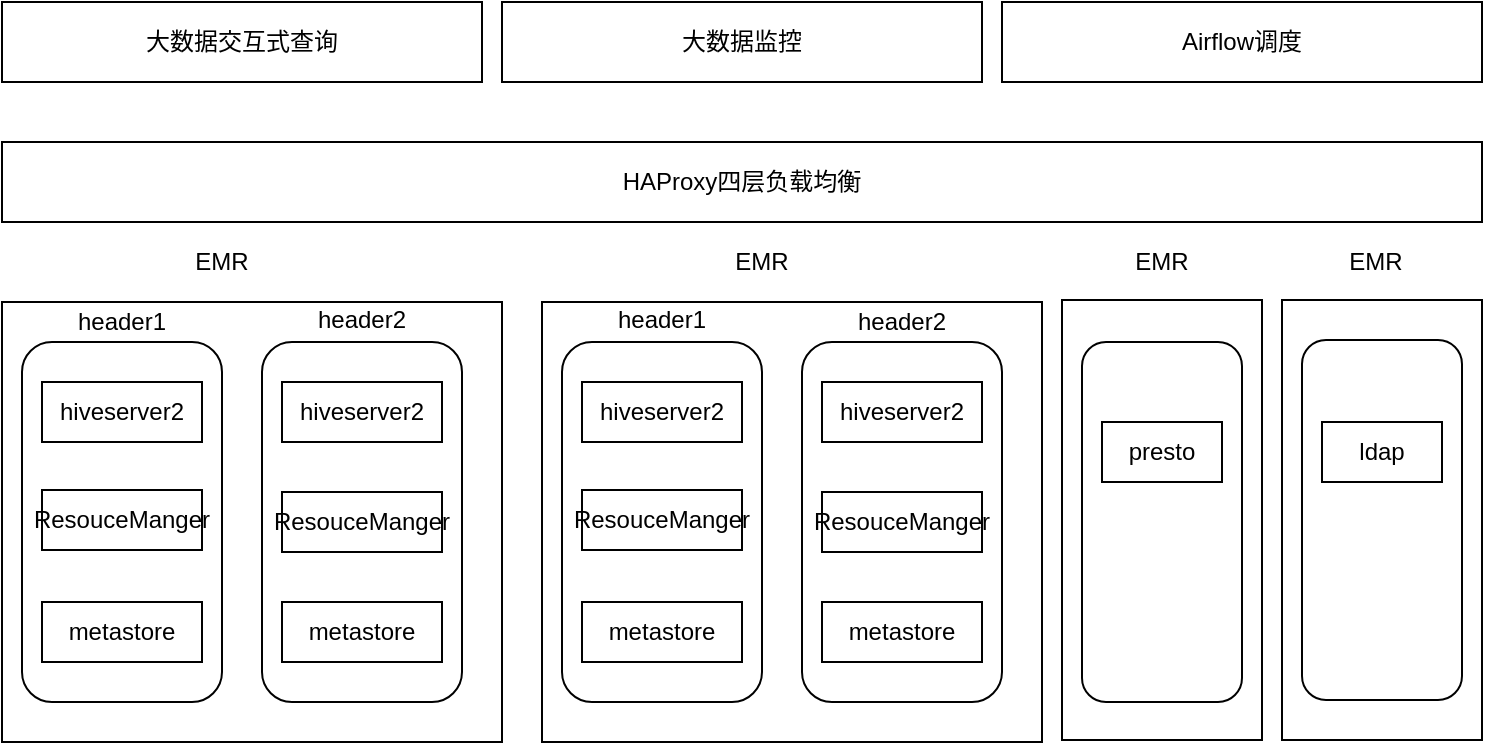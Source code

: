 <mxfile version="14.0.4" type="github">
  <diagram id="oRiqMw456152oqszFW_P" name="Page-1">
    <mxGraphModel dx="946" dy="469" grid="1" gridSize="10" guides="1" tooltips="1" connect="1" arrows="1" fold="1" page="1" pageScale="1" pageWidth="827" pageHeight="1169" math="0" shadow="0">
      <root>
        <mxCell id="0" />
        <mxCell id="1" parent="0" />
        <mxCell id="1zwKv4tevn1JvmW_jRLO-3" value="" style="rounded=0;whiteSpace=wrap;html=1;" parent="1" vertex="1">
          <mxGeometry x="160" y="310" width="250" height="220" as="geometry" />
        </mxCell>
        <mxCell id="1zwKv4tevn1JvmW_jRLO-4" value="" style="rounded=1;whiteSpace=wrap;html=1;" parent="1" vertex="1">
          <mxGeometry x="170" y="330" width="100" height="180" as="geometry" />
        </mxCell>
        <mxCell id="1zwKv4tevn1JvmW_jRLO-6" value="EMR" style="text;html=1;strokeColor=none;fillColor=none;align=center;verticalAlign=middle;whiteSpace=wrap;rounded=0;" parent="1" vertex="1">
          <mxGeometry x="250" y="280" width="40" height="20" as="geometry" />
        </mxCell>
        <mxCell id="2UJx_Au9Li4VGMM_gxLe-1" value="" style="rounded=1;whiteSpace=wrap;html=1;" parent="1" vertex="1">
          <mxGeometry x="290" y="330" width="100" height="180" as="geometry" />
        </mxCell>
        <mxCell id="2UJx_Au9Li4VGMM_gxLe-2" value="hiveserver2" style="rounded=0;whiteSpace=wrap;html=1;" parent="1" vertex="1">
          <mxGeometry x="180" y="350" width="80" height="30" as="geometry" />
        </mxCell>
        <mxCell id="2UJx_Au9Li4VGMM_gxLe-3" value="ResouceManger" style="rounded=0;whiteSpace=wrap;html=1;" parent="1" vertex="1">
          <mxGeometry x="180" y="404" width="80" height="30" as="geometry" />
        </mxCell>
        <mxCell id="2UJx_Au9Li4VGMM_gxLe-4" value="metastore" style="rounded=0;whiteSpace=wrap;html=1;" parent="1" vertex="1">
          <mxGeometry x="180" y="460" width="80" height="30" as="geometry" />
        </mxCell>
        <mxCell id="2UJx_Au9Li4VGMM_gxLe-5" value="hiveserver2" style="rounded=0;whiteSpace=wrap;html=1;" parent="1" vertex="1">
          <mxGeometry x="300" y="350" width="80" height="30" as="geometry" />
        </mxCell>
        <mxCell id="2UJx_Au9Li4VGMM_gxLe-6" value="ResouceManger" style="rounded=0;whiteSpace=wrap;html=1;" parent="1" vertex="1">
          <mxGeometry x="300" y="405" width="80" height="30" as="geometry" />
        </mxCell>
        <mxCell id="2UJx_Au9Li4VGMM_gxLe-7" value="metastore" style="rounded=0;whiteSpace=wrap;html=1;" parent="1" vertex="1">
          <mxGeometry x="300" y="460" width="80" height="30" as="geometry" />
        </mxCell>
        <mxCell id="2UJx_Au9Li4VGMM_gxLe-8" value="" style="rounded=0;whiteSpace=wrap;html=1;" parent="1" vertex="1">
          <mxGeometry x="430" y="310" width="250" height="220" as="geometry" />
        </mxCell>
        <mxCell id="2UJx_Au9Li4VGMM_gxLe-9" value="" style="rounded=1;whiteSpace=wrap;html=1;" parent="1" vertex="1">
          <mxGeometry x="440" y="330" width="100" height="180" as="geometry" />
        </mxCell>
        <mxCell id="2UJx_Au9Li4VGMM_gxLe-10" value="EMR" style="text;html=1;strokeColor=none;fillColor=none;align=center;verticalAlign=middle;whiteSpace=wrap;rounded=0;" parent="1" vertex="1">
          <mxGeometry x="520" y="280" width="40" height="20" as="geometry" />
        </mxCell>
        <mxCell id="2UJx_Au9Li4VGMM_gxLe-12" value="" style="rounded=1;whiteSpace=wrap;html=1;" parent="1" vertex="1">
          <mxGeometry x="560" y="330" width="100" height="180" as="geometry" />
        </mxCell>
        <mxCell id="2UJx_Au9Li4VGMM_gxLe-13" value="hiveserver2" style="rounded=0;whiteSpace=wrap;html=1;" parent="1" vertex="1">
          <mxGeometry x="450" y="350" width="80" height="30" as="geometry" />
        </mxCell>
        <mxCell id="2UJx_Au9Li4VGMM_gxLe-14" value="ResouceManger" style="rounded=0;whiteSpace=wrap;html=1;" parent="1" vertex="1">
          <mxGeometry x="450" y="404" width="80" height="30" as="geometry" />
        </mxCell>
        <mxCell id="2UJx_Au9Li4VGMM_gxLe-15" value="metastore" style="rounded=0;whiteSpace=wrap;html=1;" parent="1" vertex="1">
          <mxGeometry x="450" y="460" width="80" height="30" as="geometry" />
        </mxCell>
        <mxCell id="2UJx_Au9Li4VGMM_gxLe-16" value="hiveserver2" style="rounded=0;whiteSpace=wrap;html=1;" parent="1" vertex="1">
          <mxGeometry x="570" y="350" width="80" height="30" as="geometry" />
        </mxCell>
        <mxCell id="2UJx_Au9Li4VGMM_gxLe-17" value="ResouceManger" style="rounded=0;whiteSpace=wrap;html=1;" parent="1" vertex="1">
          <mxGeometry x="570" y="405" width="80" height="30" as="geometry" />
        </mxCell>
        <mxCell id="2UJx_Au9Li4VGMM_gxLe-18" value="metastore" style="rounded=0;whiteSpace=wrap;html=1;" parent="1" vertex="1">
          <mxGeometry x="570" y="460" width="80" height="30" as="geometry" />
        </mxCell>
        <mxCell id="2UJx_Au9Li4VGMM_gxLe-20" value="HAProxy四层负载均衡" style="rounded=0;whiteSpace=wrap;html=1;" parent="1" vertex="1">
          <mxGeometry x="160" y="230" width="740" height="40" as="geometry" />
        </mxCell>
        <mxCell id="2UJx_Au9Li4VGMM_gxLe-21" value="大数据交互式查询" style="rounded=0;whiteSpace=wrap;html=1;" parent="1" vertex="1">
          <mxGeometry x="160" y="160" width="240" height="40" as="geometry" />
        </mxCell>
        <mxCell id="2UJx_Au9Li4VGMM_gxLe-22" value="大数据监控" style="rounded=0;whiteSpace=wrap;html=1;" parent="1" vertex="1">
          <mxGeometry x="410" y="160" width="240" height="40" as="geometry" />
        </mxCell>
        <mxCell id="2UJx_Au9Li4VGMM_gxLe-23" value="Airflow调度" style="rounded=0;whiteSpace=wrap;html=1;" parent="1" vertex="1">
          <mxGeometry x="660" y="160" width="240" height="40" as="geometry" />
        </mxCell>
        <mxCell id="2UJx_Au9Li4VGMM_gxLe-24" value="" style="rounded=0;whiteSpace=wrap;html=1;" parent="1" vertex="1">
          <mxGeometry x="690" y="309" width="100" height="220" as="geometry" />
        </mxCell>
        <mxCell id="2UJx_Au9Li4VGMM_gxLe-25" value="header1" style="text;html=1;strokeColor=none;fillColor=none;align=center;verticalAlign=middle;whiteSpace=wrap;rounded=0;" parent="1" vertex="1">
          <mxGeometry x="200" y="310" width="40" height="20" as="geometry" />
        </mxCell>
        <mxCell id="2UJx_Au9Li4VGMM_gxLe-26" value="header1" style="text;html=1;strokeColor=none;fillColor=none;align=center;verticalAlign=middle;whiteSpace=wrap;rounded=0;" parent="1" vertex="1">
          <mxGeometry x="470" y="309" width="40" height="20" as="geometry" />
        </mxCell>
        <mxCell id="2UJx_Au9Li4VGMM_gxLe-27" value="header2" style="text;html=1;strokeColor=none;fillColor=none;align=center;verticalAlign=middle;whiteSpace=wrap;rounded=0;" parent="1" vertex="1">
          <mxGeometry x="320" y="309" width="40" height="20" as="geometry" />
        </mxCell>
        <mxCell id="2UJx_Au9Li4VGMM_gxLe-28" value="header2" style="text;html=1;strokeColor=none;fillColor=none;align=center;verticalAlign=middle;whiteSpace=wrap;rounded=0;" parent="1" vertex="1">
          <mxGeometry x="590" y="310" width="40" height="20" as="geometry" />
        </mxCell>
        <mxCell id="2UJx_Au9Li4VGMM_gxLe-29" value="EMR" style="text;html=1;strokeColor=none;fillColor=none;align=center;verticalAlign=middle;whiteSpace=wrap;rounded=0;" parent="1" vertex="1">
          <mxGeometry x="720" y="280" width="40" height="20" as="geometry" />
        </mxCell>
        <mxCell id="2UJx_Au9Li4VGMM_gxLe-30" value="" style="rounded=1;whiteSpace=wrap;html=1;" parent="1" vertex="1">
          <mxGeometry x="700" y="330" width="80" height="180" as="geometry" />
        </mxCell>
        <mxCell id="2UJx_Au9Li4VGMM_gxLe-31" value="presto" style="rounded=0;whiteSpace=wrap;html=1;" parent="1" vertex="1">
          <mxGeometry x="710" y="370" width="60" height="30" as="geometry" />
        </mxCell>
        <mxCell id="2UJx_Au9Li4VGMM_gxLe-32" value="" style="rounded=0;whiteSpace=wrap;html=1;" parent="1" vertex="1">
          <mxGeometry x="800" y="309" width="100" height="220" as="geometry" />
        </mxCell>
        <mxCell id="2UJx_Au9Li4VGMM_gxLe-33" value="" style="rounded=1;whiteSpace=wrap;html=1;" parent="1" vertex="1">
          <mxGeometry x="810" y="329" width="80" height="180" as="geometry" />
        </mxCell>
        <mxCell id="2UJx_Au9Li4VGMM_gxLe-34" value="ldap" style="rounded=0;whiteSpace=wrap;html=1;" parent="1" vertex="1">
          <mxGeometry x="820" y="370" width="60" height="30" as="geometry" />
        </mxCell>
        <mxCell id="FvN8a_paBb9-sDb8Qrwc-1" value="EMR" style="text;html=1;strokeColor=none;fillColor=none;align=center;verticalAlign=middle;whiteSpace=wrap;rounded=0;" vertex="1" parent="1">
          <mxGeometry x="827" y="280" width="40" height="20" as="geometry" />
        </mxCell>
      </root>
    </mxGraphModel>
  </diagram>
</mxfile>
